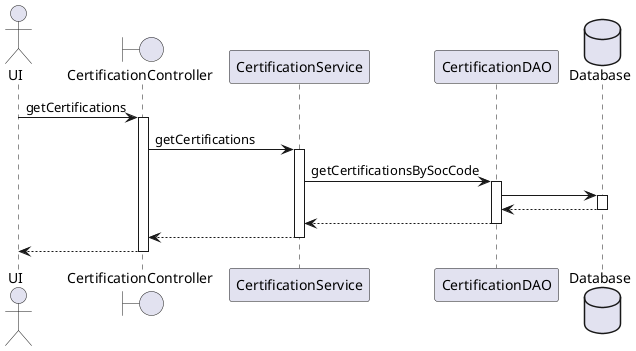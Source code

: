 @startuml

autoactivate on

actor UI
boundary CertificationController
participant CertificationService
participant CertificationDAO
database Database

UI -> CertificationController : getCertifications
CertificationController -> CertificationService : getCertifications
CertificationService -> CertificationDAO : getCertificationsBySocCode
CertificationDAO -> Database
return
return
return
return

@enduml
